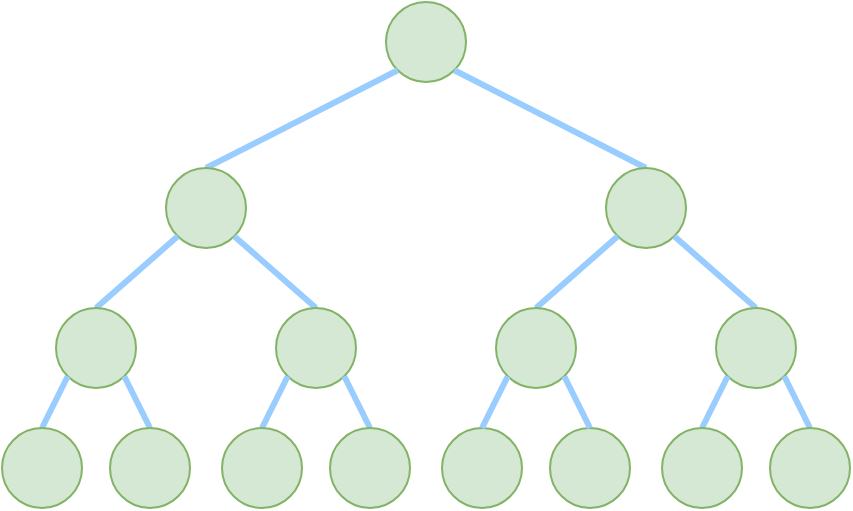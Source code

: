 <mxfile version="14.9.3" type="github">
  <diagram id="S4MhbxHBk9OpgyJwEbuB" name="Page-1">
    <mxGraphModel dx="1038" dy="530" grid="1" gridSize="10" guides="1" tooltips="1" connect="1" arrows="1" fold="1" page="1" pageScale="1" pageWidth="1200" pageHeight="1920" math="0" shadow="0">
      <root>
        <mxCell id="0" />
        <mxCell id="1" parent="0" />
        <mxCell id="WhltNvfl-e49DWXhVgn8-1" value="" style="group" vertex="1" connectable="0" parent="1">
          <mxGeometry x="90" y="110" width="424" height="253" as="geometry" />
        </mxCell>
        <mxCell id="WhltNvfl-e49DWXhVgn8-2" value="" style="ellipse;whiteSpace=wrap;html=1;aspect=fixed;fillColor=#d5e8d4;strokeColor=#82b366;" vertex="1" parent="WhltNvfl-e49DWXhVgn8-1">
          <mxGeometry x="192" width="40" height="40" as="geometry" />
        </mxCell>
        <mxCell id="WhltNvfl-e49DWXhVgn8-3" style="edgeStyle=none;rounded=0;jumpStyle=none;orthogonalLoop=1;jettySize=auto;html=1;exitX=0.5;exitY=0;exitDx=0;exitDy=0;entryX=1;entryY=1;entryDx=0;entryDy=0;endArrow=none;endFill=0;strokeColor=#99CCFF;strokeWidth=3;" edge="1" parent="WhltNvfl-e49DWXhVgn8-1" source="WhltNvfl-e49DWXhVgn8-4" target="WhltNvfl-e49DWXhVgn8-2">
          <mxGeometry relative="1" as="geometry" />
        </mxCell>
        <mxCell id="WhltNvfl-e49DWXhVgn8-4" value="" style="ellipse;whiteSpace=wrap;html=1;aspect=fixed;fillColor=#d5e8d4;strokeColor=#82b366;" vertex="1" parent="WhltNvfl-e49DWXhVgn8-1">
          <mxGeometry x="302" y="83" width="40" height="40" as="geometry" />
        </mxCell>
        <mxCell id="WhltNvfl-e49DWXhVgn8-5" style="edgeStyle=none;rounded=0;jumpStyle=none;orthogonalLoop=1;jettySize=auto;html=1;exitX=0.5;exitY=0;exitDx=0;exitDy=0;entryX=0;entryY=1;entryDx=0;entryDy=0;endArrow=none;endFill=0;strokeColor=#99CCFF;strokeWidth=3;" edge="1" parent="WhltNvfl-e49DWXhVgn8-1" source="WhltNvfl-e49DWXhVgn8-6" target="WhltNvfl-e49DWXhVgn8-2">
          <mxGeometry relative="1" as="geometry" />
        </mxCell>
        <mxCell id="WhltNvfl-e49DWXhVgn8-6" value="" style="ellipse;whiteSpace=wrap;html=1;aspect=fixed;fillColor=#d5e8d4;strokeColor=#82b366;" vertex="1" parent="WhltNvfl-e49DWXhVgn8-1">
          <mxGeometry x="82" y="83" width="40" height="40" as="geometry" />
        </mxCell>
        <mxCell id="WhltNvfl-e49DWXhVgn8-7" style="edgeStyle=none;rounded=0;jumpStyle=none;orthogonalLoop=1;jettySize=auto;html=1;exitX=0.5;exitY=0;exitDx=0;exitDy=0;entryX=0;entryY=1;entryDx=0;entryDy=0;endArrow=none;endFill=0;strokeColor=#99CCFF;strokeWidth=3;" edge="1" parent="WhltNvfl-e49DWXhVgn8-1" source="WhltNvfl-e49DWXhVgn8-8" target="WhltNvfl-e49DWXhVgn8-6">
          <mxGeometry relative="1" as="geometry" />
        </mxCell>
        <mxCell id="WhltNvfl-e49DWXhVgn8-8" value="" style="ellipse;whiteSpace=wrap;html=1;aspect=fixed;fillColor=#d5e8d4;strokeColor=#82b366;" vertex="1" parent="WhltNvfl-e49DWXhVgn8-1">
          <mxGeometry x="27" y="153" width="40" height="40" as="geometry" />
        </mxCell>
        <mxCell id="WhltNvfl-e49DWXhVgn8-9" style="rounded=0;orthogonalLoop=1;jettySize=auto;html=1;exitX=0.5;exitY=0;exitDx=0;exitDy=0;entryX=0;entryY=1;entryDx=0;entryDy=0;endArrow=none;endFill=0;jumpStyle=none;fillColor=#dae8fc;strokeWidth=3;strokeColor=#99CCFF;" edge="1" parent="WhltNvfl-e49DWXhVgn8-1" source="WhltNvfl-e49DWXhVgn8-21" target="WhltNvfl-e49DWXhVgn8-8">
          <mxGeometry y="153" as="geometry" />
        </mxCell>
        <mxCell id="WhltNvfl-e49DWXhVgn8-10" style="edgeStyle=none;rounded=0;jumpStyle=none;orthogonalLoop=1;jettySize=auto;html=1;exitX=0.5;exitY=0;exitDx=0;exitDy=0;entryX=1;entryY=1;entryDx=0;entryDy=0;endArrow=none;endFill=0;strokeColor=#99CCFF;strokeWidth=3;" edge="1" parent="WhltNvfl-e49DWXhVgn8-1" source="WhltNvfl-e49DWXhVgn8-11" target="WhltNvfl-e49DWXhVgn8-6">
          <mxGeometry relative="1" as="geometry" />
        </mxCell>
        <mxCell id="WhltNvfl-e49DWXhVgn8-11" value="" style="ellipse;whiteSpace=wrap;html=1;aspect=fixed;fillColor=#d5e8d4;strokeColor=#82b366;" vertex="1" parent="WhltNvfl-e49DWXhVgn8-1">
          <mxGeometry x="137" y="153" width="40" height="40" as="geometry" />
        </mxCell>
        <mxCell id="WhltNvfl-e49DWXhVgn8-12" style="edgeStyle=none;rounded=0;jumpStyle=none;orthogonalLoop=1;jettySize=auto;html=1;exitX=0.5;exitY=0;exitDx=0;exitDy=0;entryX=1;entryY=1;entryDx=0;entryDy=0;endArrow=none;endFill=0;strokeColor=#99CCFF;strokeWidth=3;" edge="1" parent="WhltNvfl-e49DWXhVgn8-1" source="WhltNvfl-e49DWXhVgn8-13" target="WhltNvfl-e49DWXhVgn8-4">
          <mxGeometry relative="1" as="geometry" />
        </mxCell>
        <mxCell id="WhltNvfl-e49DWXhVgn8-13" value="" style="ellipse;whiteSpace=wrap;html=1;aspect=fixed;fillColor=#d5e8d4;strokeColor=#82b366;" vertex="1" parent="WhltNvfl-e49DWXhVgn8-1">
          <mxGeometry x="357" y="153" width="40" height="40" as="geometry" />
        </mxCell>
        <mxCell id="WhltNvfl-e49DWXhVgn8-14" style="edgeStyle=none;rounded=0;jumpStyle=none;orthogonalLoop=1;jettySize=auto;html=1;exitX=0.5;exitY=0;exitDx=0;exitDy=0;entryX=0;entryY=1;entryDx=0;entryDy=0;endArrow=none;endFill=0;strokeColor=#99CCFF;strokeWidth=3;" edge="1" parent="WhltNvfl-e49DWXhVgn8-1" source="WhltNvfl-e49DWXhVgn8-15" target="WhltNvfl-e49DWXhVgn8-4">
          <mxGeometry relative="1" as="geometry" />
        </mxCell>
        <mxCell id="WhltNvfl-e49DWXhVgn8-15" value="" style="ellipse;whiteSpace=wrap;html=1;aspect=fixed;fillColor=#d5e8d4;strokeColor=#82b366;" vertex="1" parent="WhltNvfl-e49DWXhVgn8-1">
          <mxGeometry x="247" y="153" width="40" height="40" as="geometry" />
        </mxCell>
        <mxCell id="WhltNvfl-e49DWXhVgn8-16" value="" style="group" vertex="1" connectable="0" parent="WhltNvfl-e49DWXhVgn8-1">
          <mxGeometry x="220" y="213" width="94" height="40" as="geometry" />
        </mxCell>
        <mxCell id="WhltNvfl-e49DWXhVgn8-17" value="" style="ellipse;whiteSpace=wrap;html=1;aspect=fixed;fillColor=#d5e8d4;strokeColor=#82b366;" vertex="1" parent="WhltNvfl-e49DWXhVgn8-16">
          <mxGeometry x="54" width="40" height="40" as="geometry" />
        </mxCell>
        <mxCell id="WhltNvfl-e49DWXhVgn8-18" value="" style="ellipse;whiteSpace=wrap;html=1;aspect=fixed;fillColor=#d5e8d4;strokeColor=#82b366;" vertex="1" parent="WhltNvfl-e49DWXhVgn8-16">
          <mxGeometry width="40" height="40" as="geometry" />
        </mxCell>
        <mxCell id="WhltNvfl-e49DWXhVgn8-19" style="edgeStyle=none;rounded=0;jumpStyle=none;orthogonalLoop=1;jettySize=auto;html=1;exitX=0.5;exitY=0;exitDx=0;exitDy=0;entryX=1;entryY=1;entryDx=0;entryDy=0;endArrow=none;endFill=0;strokeColor=#99CCFF;strokeWidth=3;" edge="1" parent="WhltNvfl-e49DWXhVgn8-1" source="WhltNvfl-e49DWXhVgn8-20" target="WhltNvfl-e49DWXhVgn8-8">
          <mxGeometry relative="1" as="geometry" />
        </mxCell>
        <mxCell id="WhltNvfl-e49DWXhVgn8-20" value="" style="ellipse;whiteSpace=wrap;html=1;aspect=fixed;fillColor=#d5e8d4;strokeColor=#82b366;" vertex="1" parent="WhltNvfl-e49DWXhVgn8-1">
          <mxGeometry x="54" y="213" width="40" height="40" as="geometry" />
        </mxCell>
        <mxCell id="WhltNvfl-e49DWXhVgn8-21" value="" style="ellipse;whiteSpace=wrap;html=1;aspect=fixed;fillColor=#d5e8d4;strokeColor=#82b366;" vertex="1" parent="WhltNvfl-e49DWXhVgn8-1">
          <mxGeometry y="213" width="40" height="40" as="geometry" />
        </mxCell>
        <mxCell id="WhltNvfl-e49DWXhVgn8-22" style="edgeStyle=none;rounded=0;jumpStyle=none;orthogonalLoop=1;jettySize=auto;html=1;exitX=0.5;exitY=0;exitDx=0;exitDy=0;entryX=1;entryY=1;entryDx=0;entryDy=0;endArrow=none;endFill=0;strokeColor=#99CCFF;strokeWidth=3;" edge="1" parent="WhltNvfl-e49DWXhVgn8-1" source="WhltNvfl-e49DWXhVgn8-23" target="WhltNvfl-e49DWXhVgn8-11">
          <mxGeometry relative="1" as="geometry" />
        </mxCell>
        <mxCell id="WhltNvfl-e49DWXhVgn8-23" value="" style="ellipse;whiteSpace=wrap;html=1;aspect=fixed;fillColor=#d5e8d4;strokeColor=#82b366;" vertex="1" parent="WhltNvfl-e49DWXhVgn8-1">
          <mxGeometry x="164" y="213" width="40" height="40" as="geometry" />
        </mxCell>
        <mxCell id="WhltNvfl-e49DWXhVgn8-24" style="edgeStyle=none;rounded=0;jumpStyle=none;orthogonalLoop=1;jettySize=auto;html=1;exitX=0.5;exitY=0;exitDx=0;exitDy=0;entryX=0;entryY=1;entryDx=0;entryDy=0;endArrow=none;endFill=0;strokeColor=#99CCFF;strokeWidth=3;" edge="1" parent="WhltNvfl-e49DWXhVgn8-1" source="WhltNvfl-e49DWXhVgn8-25" target="WhltNvfl-e49DWXhVgn8-11">
          <mxGeometry relative="1" as="geometry" />
        </mxCell>
        <mxCell id="WhltNvfl-e49DWXhVgn8-25" value="" style="ellipse;whiteSpace=wrap;html=1;aspect=fixed;fillColor=#d5e8d4;strokeColor=#82b366;" vertex="1" parent="WhltNvfl-e49DWXhVgn8-1">
          <mxGeometry x="110" y="213" width="40" height="40" as="geometry" />
        </mxCell>
        <mxCell id="WhltNvfl-e49DWXhVgn8-26" style="edgeStyle=none;rounded=0;jumpStyle=none;orthogonalLoop=1;jettySize=auto;html=1;exitX=0.5;exitY=0;exitDx=0;exitDy=0;entryX=1;entryY=1;entryDx=0;entryDy=0;endArrow=none;endFill=0;strokeColor=#99CCFF;strokeWidth=3;" edge="1" parent="WhltNvfl-e49DWXhVgn8-1" source="WhltNvfl-e49DWXhVgn8-27" target="WhltNvfl-e49DWXhVgn8-13">
          <mxGeometry relative="1" as="geometry" />
        </mxCell>
        <mxCell id="WhltNvfl-e49DWXhVgn8-27" value="" style="ellipse;whiteSpace=wrap;html=1;aspect=fixed;fillColor=#d5e8d4;strokeColor=#82b366;" vertex="1" parent="WhltNvfl-e49DWXhVgn8-1">
          <mxGeometry x="384" y="213" width="40" height="40" as="geometry" />
        </mxCell>
        <mxCell id="WhltNvfl-e49DWXhVgn8-28" style="edgeStyle=none;rounded=0;jumpStyle=none;orthogonalLoop=1;jettySize=auto;html=1;exitX=0.5;exitY=0;exitDx=0;exitDy=0;entryX=0;entryY=1;entryDx=0;entryDy=0;endArrow=none;endFill=0;strokeColor=#99CCFF;strokeWidth=3;" edge="1" parent="WhltNvfl-e49DWXhVgn8-1" source="WhltNvfl-e49DWXhVgn8-29" target="WhltNvfl-e49DWXhVgn8-13">
          <mxGeometry relative="1" as="geometry" />
        </mxCell>
        <mxCell id="WhltNvfl-e49DWXhVgn8-29" value="" style="ellipse;whiteSpace=wrap;html=1;aspect=fixed;fillColor=#d5e8d4;strokeColor=#82b366;" vertex="1" parent="WhltNvfl-e49DWXhVgn8-1">
          <mxGeometry x="330" y="213" width="40" height="40" as="geometry" />
        </mxCell>
        <mxCell id="WhltNvfl-e49DWXhVgn8-30" style="edgeStyle=none;rounded=0;jumpStyle=none;orthogonalLoop=1;jettySize=auto;html=1;exitX=0.5;exitY=0;exitDx=0;exitDy=0;entryX=0;entryY=1;entryDx=0;entryDy=0;endArrow=none;endFill=0;strokeColor=#99CCFF;strokeWidth=3;" edge="1" parent="WhltNvfl-e49DWXhVgn8-1" source="WhltNvfl-e49DWXhVgn8-18" target="WhltNvfl-e49DWXhVgn8-15">
          <mxGeometry relative="1" as="geometry" />
        </mxCell>
        <mxCell id="WhltNvfl-e49DWXhVgn8-31" style="edgeStyle=none;rounded=0;jumpStyle=none;orthogonalLoop=1;jettySize=auto;html=1;exitX=0.5;exitY=0;exitDx=0;exitDy=0;entryX=1;entryY=1;entryDx=0;entryDy=0;endArrow=none;endFill=0;strokeColor=#99CCFF;strokeWidth=3;" edge="1" parent="WhltNvfl-e49DWXhVgn8-1" source="WhltNvfl-e49DWXhVgn8-17" target="WhltNvfl-e49DWXhVgn8-15">
          <mxGeometry relative="1" as="geometry" />
        </mxCell>
      </root>
    </mxGraphModel>
  </diagram>
</mxfile>

